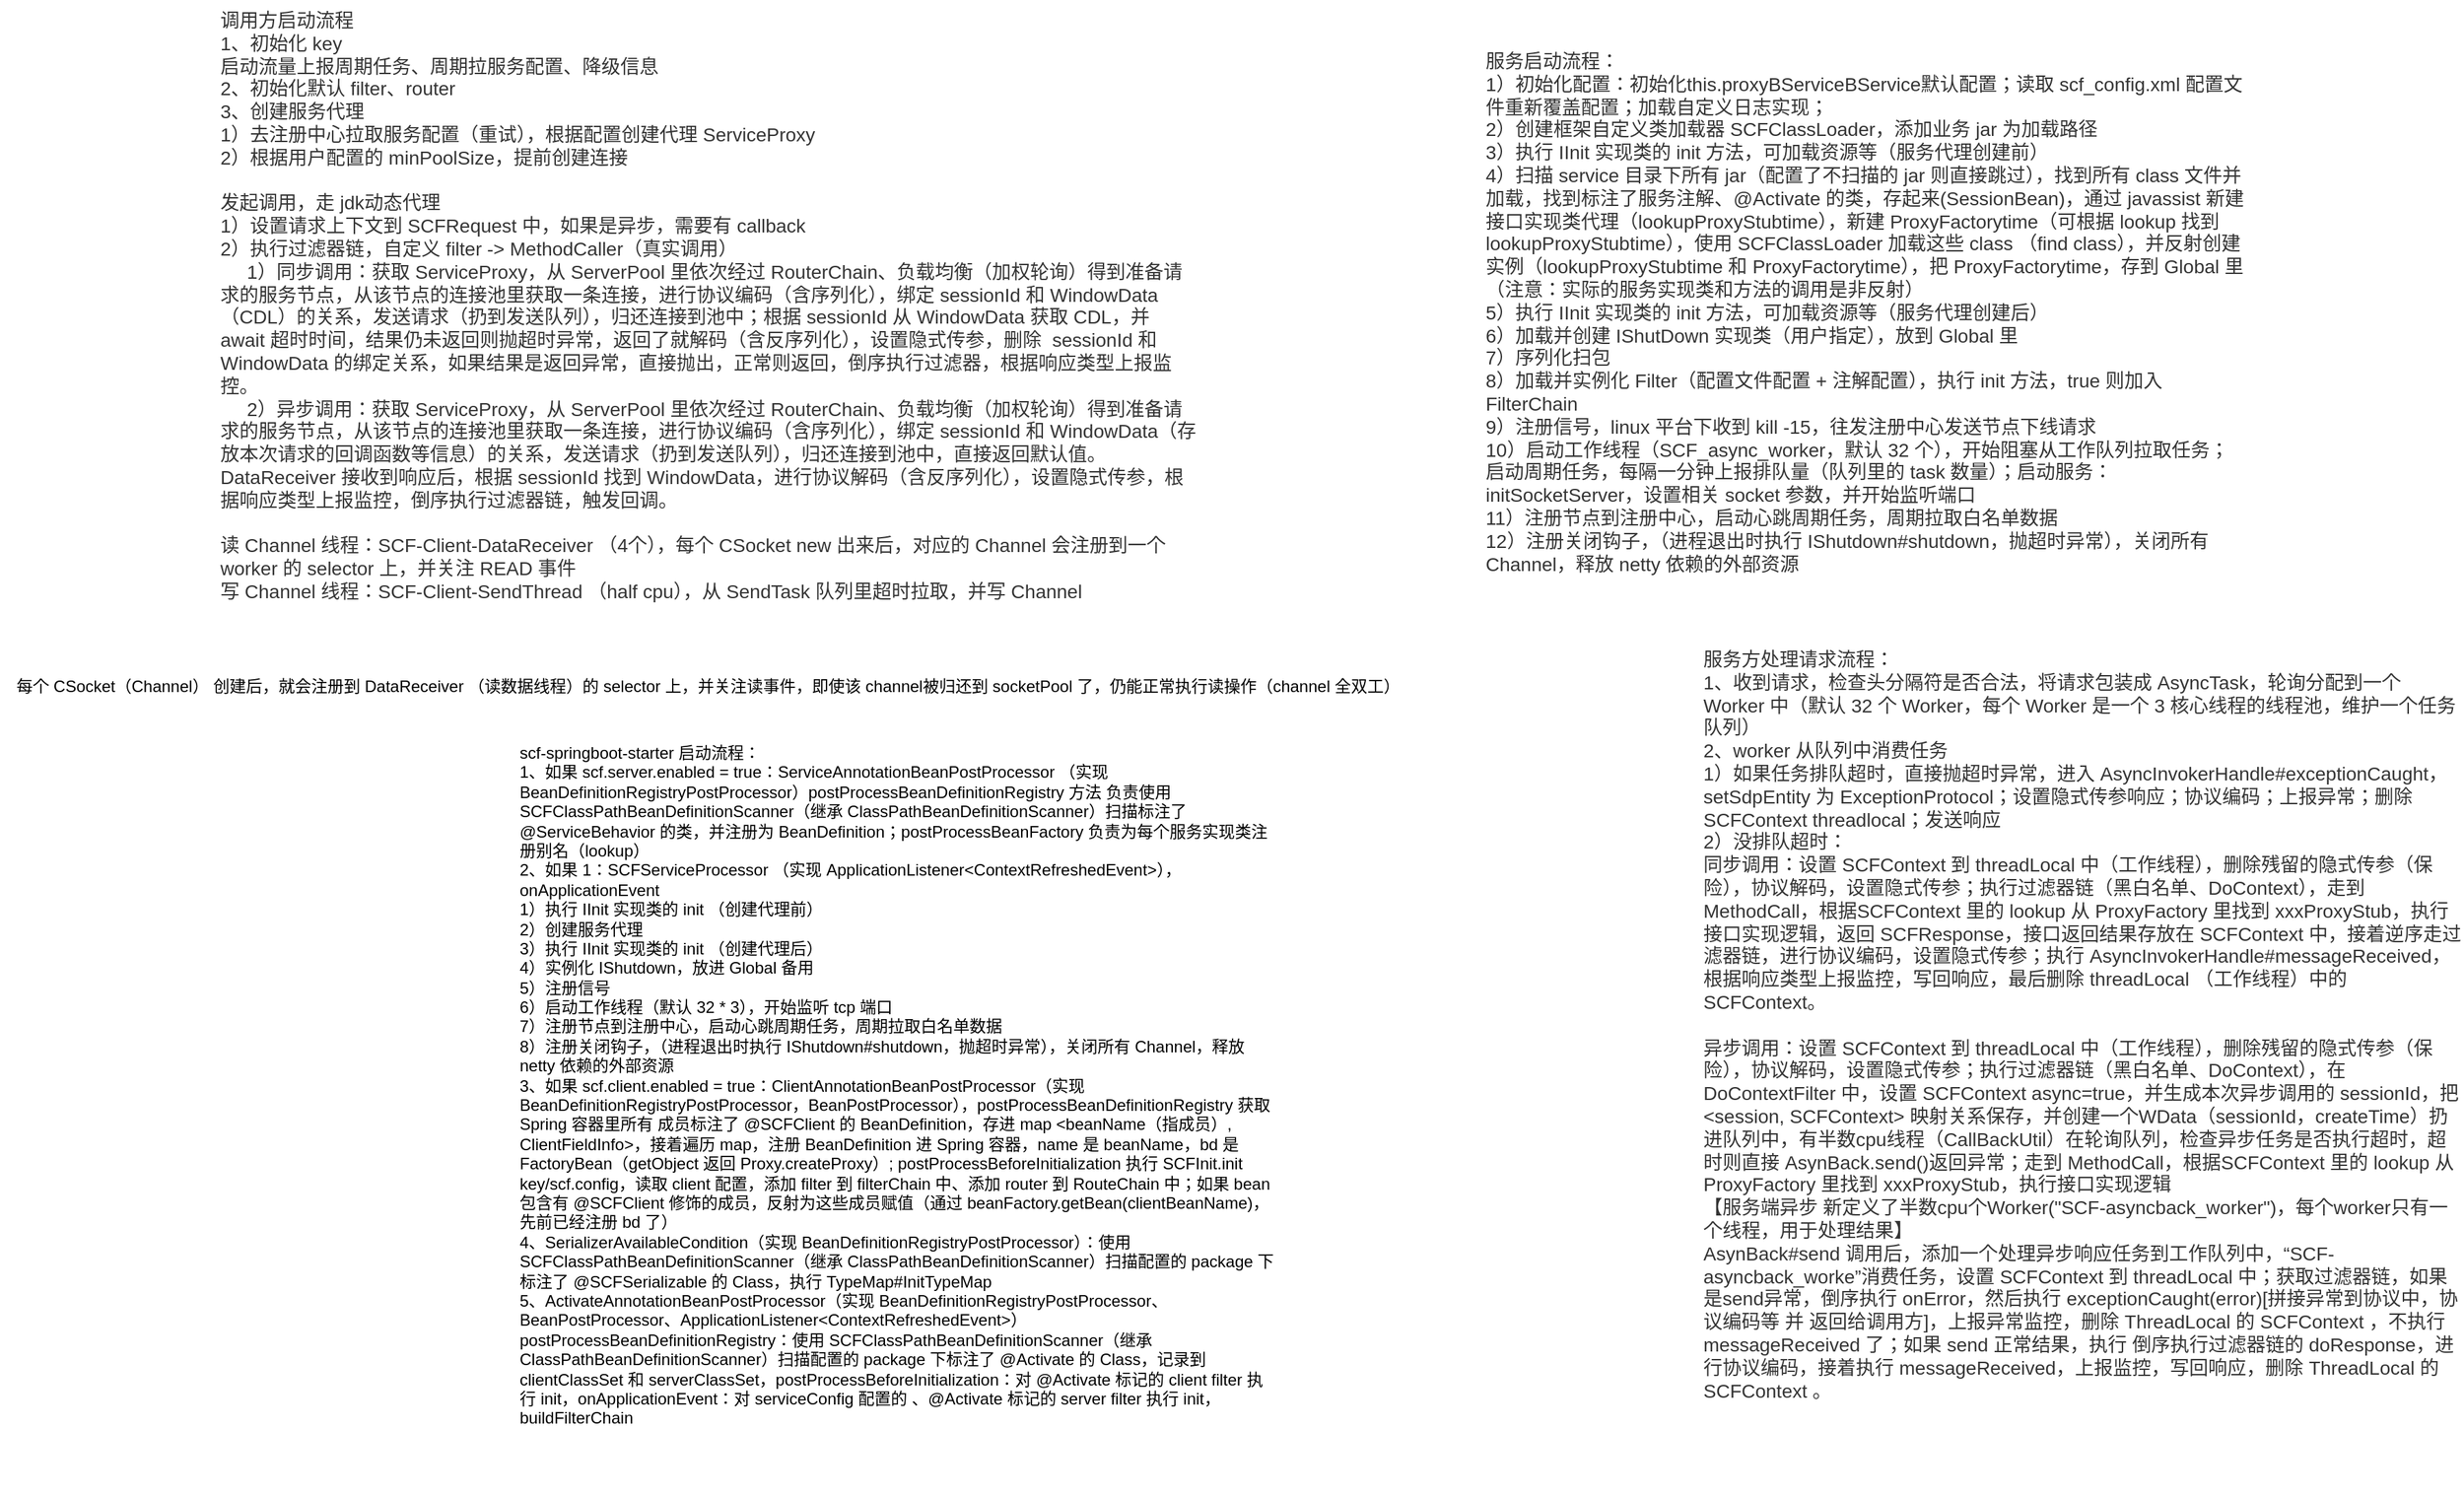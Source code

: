 <mxfile version="24.7.13" pages="2">
  <diagram id="iWXKl9G3J7bvCjKLijZo" name="流程">
    <mxGraphModel dx="1514" dy="577" grid="1" gridSize="10" guides="1" tooltips="1" connect="1" arrows="1" fold="1" page="0" pageScale="1" pageWidth="1169" pageHeight="827" math="0" shadow="0">
      <root>
        <mxCell id="0" />
        <mxCell id="1" parent="0" />
        <mxCell id="LFRQVlsYZJYM1K5Jmzf6-1" value="&lt;div&gt;&lt;font face=&quot;Arial, PingFang SC, Helvetica, Microsoft YaHei, Helvetica Neue, Hiragino Sans GB, WenQuanYi Micro Hei, sans-seri&quot; color=&quot;#343434&quot;&gt;&lt;span style=&quot;font-size: 14px; white-space-collapse: preserve;&quot;&gt;调用方启动流程&lt;/span&gt;&lt;/font&gt;&lt;/div&gt;&lt;span style=&quot;color: rgb(52, 52, 52); font-family: Arial, &amp;quot;PingFang SC&amp;quot;, Helvetica, &amp;quot;Microsoft YaHei&amp;quot;, &amp;quot;Helvetica Neue&amp;quot;, &amp;quot;Hiragino Sans GB&amp;quot;, &amp;quot;WenQuanYi Micro Hei&amp;quot;, sans-seri; font-size: 14px; font-style: normal; font-variant-ligatures: normal; font-variant-caps: normal; font-weight: 400; letter-spacing: normal; orphans: 2; text-align: start; text-indent: 0px; text-transform: none; white-space: pre-wrap; widows: 2; word-spacing: 0px; -webkit-text-stroke-width: 0px; background-color: rgb(255, 255, 255); text-decoration-thickness: initial; text-decoration-style: initial; text-decoration-color: initial; display: inline !important; float: none;&quot;&gt;1、初始化 key&lt;/span&gt;&lt;span style=&quot;color: rgb(52, 52, 52); font-family: Arial, &amp;quot;PingFang SC&amp;quot;, Helvetica, &amp;quot;Microsoft YaHei&amp;quot;, &amp;quot;Helvetica Neue&amp;quot;, &amp;quot;Hiragino Sans GB&amp;quot;, &amp;quot;WenQuanYi Micro Hei&amp;quot;, sans-seri; font-size: 14px; font-style: normal; font-variant-ligatures: normal; font-variant-caps: normal; font-weight: 400; letter-spacing: normal; orphans: 2; text-align: start; text-indent: 0px; text-transform: none; white-space: pre-wrap; widows: 2; word-spacing: 0px; -webkit-text-stroke-width: 0px; background-color: rgb(255, 255, 255); text-decoration-thickness: initial; text-decoration-style: initial; text-decoration-color: initial;&quot;&gt;&lt;/span&gt;&lt;span style=&quot;color: rgb(52, 52, 52); font-family: Arial, &amp;quot;PingFang SC&amp;quot;, Helvetica, &amp;quot;Microsoft YaHei&amp;quot;, &amp;quot;Helvetica Neue&amp;quot;, &amp;quot;Hiragino Sans GB&amp;quot;, &amp;quot;WenQuanYi Micro Hei&amp;quot;, sans-seri; font-size: 14px; font-style: normal; font-variant-ligatures: normal; font-variant-caps: normal; font-weight: 400; letter-spacing: normal; orphans: 2; text-align: start; text-indent: 0px; text-transform: none; white-space: pre-wrap; widows: 2; word-spacing: 0px; -webkit-text-stroke-width: 0px; background-color: rgb(255, 255, 255); text-decoration-thickness: initial; text-decoration-style: initial; text-decoration-color: initial; display: inline !important; float: none;&quot;&gt;&lt;br&gt;启动流量上报周期任务、周期拉服务配置、降级信息&lt;/span&gt;&lt;span style=&quot;color: rgb(52, 52, 52); font-family: Arial, &amp;quot;PingFang SC&amp;quot;, Helvetica, &amp;quot;Microsoft YaHei&amp;quot;, &amp;quot;Helvetica Neue&amp;quot;, &amp;quot;Hiragino Sans GB&amp;quot;, &amp;quot;WenQuanYi Micro Hei&amp;quot;, sans-seri; font-size: 14px; font-style: normal; font-variant-ligatures: normal; font-variant-caps: normal; font-weight: 400; letter-spacing: normal; orphans: 2; text-align: start; text-indent: 0px; text-transform: none; white-space: pre-wrap; widows: 2; word-spacing: 0px; -webkit-text-stroke-width: 0px; background-color: rgb(255, 255, 255); text-decoration-thickness: initial; text-decoration-style: initial; text-decoration-color: initial;&quot;&gt;&lt;/span&gt;&lt;span style=&quot;color: rgb(52, 52, 52); font-family: Arial, &amp;quot;PingFang SC&amp;quot;, Helvetica, &amp;quot;Microsoft YaHei&amp;quot;, &amp;quot;Helvetica Neue&amp;quot;, &amp;quot;Hiragino Sans GB&amp;quot;, &amp;quot;WenQuanYi Micro Hei&amp;quot;, sans-seri; font-size: 14px; font-style: normal; font-variant-ligatures: normal; font-variant-caps: normal; font-weight: 400; letter-spacing: normal; orphans: 2; text-align: start; text-indent: 0px; text-transform: none; white-space: pre-wrap; widows: 2; word-spacing: 0px; -webkit-text-stroke-width: 0px; background-color: rgb(255, 255, 255); text-decoration-thickness: initial; text-decoration-style: initial; text-decoration-color: initial; display: inline !important; float: none;&quot;&gt;&lt;br&gt;2、初始化默认 filter、router&lt;/span&gt;&lt;span style=&quot;color: rgb(52, 52, 52); font-family: Arial, &amp;quot;PingFang SC&amp;quot;, Helvetica, &amp;quot;Microsoft YaHei&amp;quot;, &amp;quot;Helvetica Neue&amp;quot;, &amp;quot;Hiragino Sans GB&amp;quot;, &amp;quot;WenQuanYi Micro Hei&amp;quot;, sans-seri; font-size: 14px; font-style: normal; font-variant-ligatures: normal; font-variant-caps: normal; font-weight: 400; letter-spacing: normal; orphans: 2; text-align: start; text-indent: 0px; text-transform: none; white-space: pre-wrap; widows: 2; word-spacing: 0px; -webkit-text-stroke-width: 0px; background-color: rgb(255, 255, 255); text-decoration-thickness: initial; text-decoration-style: initial; text-decoration-color: initial;&quot;&gt;&lt;/span&gt;&lt;span style=&quot;color: rgb(52, 52, 52); font-family: Arial, &amp;quot;PingFang SC&amp;quot;, Helvetica, &amp;quot;Microsoft YaHei&amp;quot;, &amp;quot;Helvetica Neue&amp;quot;, &amp;quot;Hiragino Sans GB&amp;quot;, &amp;quot;WenQuanYi Micro Hei&amp;quot;, sans-seri; font-size: 14px; font-style: normal; font-variant-ligatures: normal; font-variant-caps: normal; font-weight: 400; letter-spacing: normal; orphans: 2; text-align: start; text-indent: 0px; text-transform: none; white-space: pre-wrap; widows: 2; word-spacing: 0px; -webkit-text-stroke-width: 0px; background-color: rgb(255, 255, 255); text-decoration-thickness: initial; text-decoration-style: initial; text-decoration-color: initial; display: inline !important; float: none;&quot;&gt;&lt;br&gt;&lt;/span&gt;&lt;span style=&quot;color: rgb(52, 52, 52); font-family: Arial, &amp;quot;PingFang SC&amp;quot;, Helvetica, &amp;quot;Microsoft YaHei&amp;quot;, &amp;quot;Helvetica Neue&amp;quot;, &amp;quot;Hiragino Sans GB&amp;quot;, &amp;quot;WenQuanYi Micro Hei&amp;quot;, sans-seri; font-size: 14px; font-style: normal; font-variant-ligatures: normal; font-variant-caps: normal; font-weight: 400; letter-spacing: normal; orphans: 2; text-align: start; text-indent: 0px; text-transform: none; white-space: pre-wrap; widows: 2; word-spacing: 0px; -webkit-text-stroke-width: 0px; background-color: rgb(255, 255, 255); text-decoration-thickness: initial; text-decoration-style: initial; text-decoration-color: initial;&quot;&gt;&lt;/span&gt;&lt;span style=&quot;color: rgb(52, 52, 52); font-family: Arial, &amp;quot;PingFang SC&amp;quot;, Helvetica, &amp;quot;Microsoft YaHei&amp;quot;, &amp;quot;Helvetica Neue&amp;quot;, &amp;quot;Hiragino Sans GB&amp;quot;, &amp;quot;WenQuanYi Micro Hei&amp;quot;, sans-seri; font-size: 14px; font-style: normal; font-variant-ligatures: normal; font-variant-caps: normal; font-weight: 400; letter-spacing: normal; orphans: 2; text-align: start; text-indent: 0px; text-transform: none; white-space: pre-wrap; widows: 2; word-spacing: 0px; -webkit-text-stroke-width: 0px; background-color: rgb(255, 255, 255); text-decoration-thickness: initial; text-decoration-style: initial; text-decoration-color: initial; display: inline !important; float: none;&quot;&gt;3、创建服务代理&lt;/span&gt;&lt;span style=&quot;color: rgb(52, 52, 52); font-family: Arial, &amp;quot;PingFang SC&amp;quot;, Helvetica, &amp;quot;Microsoft YaHei&amp;quot;, &amp;quot;Helvetica Neue&amp;quot;, &amp;quot;Hiragino Sans GB&amp;quot;, &amp;quot;WenQuanYi Micro Hei&amp;quot;, sans-seri; font-size: 14px; font-style: normal; font-variant-ligatures: normal; font-variant-caps: normal; font-weight: 400; letter-spacing: normal; orphans: 2; text-align: start; text-indent: 0px; text-transform: none; white-space: pre-wrap; widows: 2; word-spacing: 0px; -webkit-text-stroke-width: 0px; background-color: rgb(255, 255, 255); text-decoration-thickness: initial; text-decoration-style: initial; text-decoration-color: initial;&quot;&gt;&lt;/span&gt;&lt;span style=&quot;color: rgb(52, 52, 52); font-family: Arial, &amp;quot;PingFang SC&amp;quot;, Helvetica, &amp;quot;Microsoft YaHei&amp;quot;, &amp;quot;Helvetica Neue&amp;quot;, &amp;quot;Hiragino Sans GB&amp;quot;, &amp;quot;WenQuanYi Micro Hei&amp;quot;, sans-seri; font-size: 14px; font-style: normal; font-variant-ligatures: normal; font-variant-caps: normal; font-weight: 400; letter-spacing: normal; orphans: 2; text-align: start; text-indent: 0px; text-transform: none; white-space: pre-wrap; widows: 2; word-spacing: 0px; -webkit-text-stroke-width: 0px; background-color: rgb(255, 255, 255); text-decoration-thickness: initial; text-decoration-style: initial; text-decoration-color: initial; display: inline !important; float: none;&quot;&gt;&lt;br&gt;1）去注册中心拉取服务配置（重试），根据配置创建代理 ServiceProxy&lt;/span&gt;&lt;span style=&quot;color: rgb(52, 52, 52); font-family: Arial, &amp;quot;PingFang SC&amp;quot;, Helvetica, &amp;quot;Microsoft YaHei&amp;quot;, &amp;quot;Helvetica Neue&amp;quot;, &amp;quot;Hiragino Sans GB&amp;quot;, &amp;quot;WenQuanYi Micro Hei&amp;quot;, sans-seri; font-size: 14px; font-style: normal; font-variant-ligatures: normal; font-variant-caps: normal; font-weight: 400; letter-spacing: normal; orphans: 2; text-align: start; text-indent: 0px; text-transform: none; white-space: pre-wrap; widows: 2; word-spacing: 0px; -webkit-text-stroke-width: 0px; background-color: rgb(255, 255, 255); text-decoration-thickness: initial; text-decoration-style: initial; text-decoration-color: initial; display: inline !important; float: none;&quot;&gt;&lt;br&gt;&lt;/span&gt;&lt;span style=&quot;color: rgb(52, 52, 52); font-family: Arial, &amp;quot;PingFang SC&amp;quot;, Helvetica, &amp;quot;Microsoft YaHei&amp;quot;, &amp;quot;Helvetica Neue&amp;quot;, &amp;quot;Hiragino Sans GB&amp;quot;, &amp;quot;WenQuanYi Micro Hei&amp;quot;, sans-seri; font-size: 14px; font-style: normal; font-variant-ligatures: normal; font-variant-caps: normal; font-weight: 400; letter-spacing: normal; orphans: 2; text-align: start; text-indent: 0px; text-transform: none; white-space: pre-wrap; widows: 2; word-spacing: 0px; -webkit-text-stroke-width: 0px; background-color: rgb(255, 255, 255); text-decoration-thickness: initial; text-decoration-style: initial; text-decoration-color: initial;&quot;&gt;&lt;/span&gt;&lt;span style=&quot;color: rgb(52, 52, 52); font-family: Arial, &amp;quot;PingFang SC&amp;quot;, Helvetica, &amp;quot;Microsoft YaHei&amp;quot;, &amp;quot;Helvetica Neue&amp;quot;, &amp;quot;Hiragino Sans GB&amp;quot;, &amp;quot;WenQuanYi Micro Hei&amp;quot;, sans-seri; font-size: 14px; font-style: normal; font-variant-ligatures: normal; font-variant-caps: normal; font-weight: 400; letter-spacing: normal; orphans: 2; text-align: start; text-indent: 0px; text-transform: none; white-space: pre-wrap; widows: 2; word-spacing: 0px; -webkit-text-stroke-width: 0px; background-color: rgb(255, 255, 255); text-decoration-thickness: initial; text-decoration-style: initial; text-decoration-color: initial; display: inline !important; float: none;&quot;&gt;2）根据用户配置的 minPoolSize，提前创建连接&lt;/span&gt;&lt;div&gt;&lt;span style=&quot;color: rgb(52, 52, 52); font-family: Arial, &amp;quot;PingFang SC&amp;quot;, Helvetica, &amp;quot;Microsoft YaHei&amp;quot;, &amp;quot;Helvetica Neue&amp;quot;, &amp;quot;Hiragino Sans GB&amp;quot;, &amp;quot;WenQuanYi Micro Hei&amp;quot;, sans-seri; font-size: 14px; font-style: normal; font-variant-ligatures: normal; font-variant-caps: normal; font-weight: 400; letter-spacing: normal; orphans: 2; text-align: start; text-indent: 0px; text-transform: none; white-space: pre-wrap; widows: 2; word-spacing: 0px; -webkit-text-stroke-width: 0px; background-color: rgb(255, 255, 255); text-decoration-thickness: initial; text-decoration-style: initial; text-decoration-color: initial;&quot;&gt;&lt;/span&gt;&lt;span style=&quot;color: rgb(52, 52, 52); font-family: Arial, &amp;quot;PingFang SC&amp;quot;, Helvetica, &amp;quot;Microsoft YaHei&amp;quot;, &amp;quot;Helvetica Neue&amp;quot;, &amp;quot;Hiragino Sans GB&amp;quot;, &amp;quot;WenQuanYi Micro Hei&amp;quot;, sans-seri; font-size: 14px; font-style: normal; font-variant-ligatures: normal; font-variant-caps: normal; font-weight: 400; letter-spacing: normal; orphans: 2; text-align: start; text-indent: 0px; text-transform: none; white-space: pre-wrap; widows: 2; word-spacing: 0px; -webkit-text-stroke-width: 0px; background-color: rgb(255, 255, 255); text-decoration-thickness: initial; text-decoration-style: initial; text-decoration-color: initial; display: inline !important; float: none;&quot;&gt;&lt;br&gt;&lt;/span&gt;&lt;div&gt;&lt;span style=&quot;color: rgb(52, 52, 52); font-family: Arial, &amp;quot;PingFang SC&amp;quot;, Helvetica, &amp;quot;Microsoft YaHei&amp;quot;, &amp;quot;Helvetica Neue&amp;quot;, &amp;quot;Hiragino Sans GB&amp;quot;, &amp;quot;WenQuanYi Micro Hei&amp;quot;, sans-seri; font-size: 14px; white-space-collapse: preserve; background-color: rgb(255, 255, 255);&quot;&gt;发起调用，走 jdk动态代理&lt;br&gt;1）设置请求上下文到 SCFRequest 中，如果是异步，需要有 callback&lt;br&gt;2）执行过滤器链，自定义 filter -&amp;gt; MethodCaller（真实调用）&lt;br&gt;     1）同步调用：获取 ServiceProxy，从 ServerPool 里依次经过 RouterChain、负载均衡（加权轮询）得到准备请求的服务节点，从该节点的连接池里获取一条连接，进行协议编码（含序列化），绑定 sessionId 和 WindowData（CDL）的关系，发送请求（扔到发送队列），归还连接到池中；根据 sessionId 从 WindowData 获取 CDL，并 await 超时时间，结果仍未返回则抛超时异常，返回了就解码（含反序列化），设置隐式传参，删除  sessionId 和 WindowData 的绑定关系，如果结果是返回异常，直接抛出，正常则返回，倒序执行过滤器，根据响应类型上报监控。&lt;br&gt;     2）异步调用：获取 ServiceProxy，从 ServerPool 里依次经过 RouterChain、负载均衡（加权轮询）得到准备请求的服务节点，从该节点的连接池里获取一条连接，进行协议编码（含序列化），绑定 sessionId 和 WindowData（存放本次请求的回调函数等信息）的关系，发送请求（扔到发送队列），归还连接到池中，直接返回默认值。DataReceiver 接收到响应后，根据 sessionId 找到 WindowData，进行协议解码（含反序列化），设置隐式传参，根据响应类型上报监控，倒序执行过滤器链，触发回调。&lt;/span&gt;&lt;span style=&quot;color: rgb(52, 52, 52); font-family: Arial, &amp;quot;PingFang SC&amp;quot;, Helvetica, &amp;quot;Microsoft YaHei&amp;quot;, &amp;quot;Helvetica Neue&amp;quot;, &amp;quot;Hiragino Sans GB&amp;quot;, &amp;quot;WenQuanYi Micro Hei&amp;quot;, sans-seri; font-size: 14px; white-space-collapse: preserve; background-color: rgb(255, 255, 255);&quot;&gt;&lt;/span&gt;&lt;span style=&quot;color: rgb(52, 52, 52); font-family: Arial, &amp;quot;PingFang SC&amp;quot;, Helvetica, &amp;quot;Microsoft YaHei&amp;quot;, &amp;quot;Helvetica Neue&amp;quot;, &amp;quot;Hiragino Sans GB&amp;quot;, &amp;quot;WenQuanYi Micro Hei&amp;quot;, sans-seri; font-size: 14px; white-space-collapse: preserve; background-color: rgb(255, 255, 255);&quot;&gt;&lt;br&gt;&lt;/span&gt;&lt;span style=&quot;color: rgb(52, 52, 52); font-family: Arial, &amp;quot;PingFang SC&amp;quot;, Helvetica, &amp;quot;Microsoft YaHei&amp;quot;, &amp;quot;Helvetica Neue&amp;quot;, &amp;quot;Hiragino Sans GB&amp;quot;, &amp;quot;WenQuanYi Micro Hei&amp;quot;, sans-seri; font-size: 14px; white-space-collapse: preserve; background-color: rgb(255, 255, 255);&quot;&gt;&lt;/span&gt;&lt;span style=&quot;color: rgb(52, 52, 52); font-family: Arial, &amp;quot;PingFang SC&amp;quot;, Helvetica, &amp;quot;Microsoft YaHei&amp;quot;, &amp;quot;Helvetica Neue&amp;quot;, &amp;quot;Hiragino Sans GB&amp;quot;, &amp;quot;WenQuanYi Micro Hei&amp;quot;, sans-seri; font-size: 14px; white-space-collapse: preserve; background-color: rgb(255, 255, 255);&quot;&gt;&lt;br&gt;读 Channel 线程：SCF-Client-DataReceiver （4个），每个 CSocket new 出来后，对应的 Channel 会注册到一个 worker 的 selector 上，并关注 READ 事件&lt;br&gt;写 Channel 线程：SCF-Client-SendThread （half cpu），从 SendTask 队列里超时拉取，并写 Channel&lt;br&gt;&lt;/span&gt;&lt;/div&gt;&lt;/div&gt;&lt;div&gt;&lt;span style=&quot;color: rgb(52, 52, 52); font-family: Arial, &amp;quot;PingFang SC&amp;quot;, Helvetica, &amp;quot;Microsoft YaHei&amp;quot;, &amp;quot;Helvetica Neue&amp;quot;, &amp;quot;Hiragino Sans GB&amp;quot;, &amp;quot;WenQuanYi Micro Hei&amp;quot;, sans-seri; font-size: 14px; white-space-collapse: preserve; background-color: rgb(255, 255, 255);&quot;&gt;&lt;br&gt;&lt;/span&gt;&lt;/div&gt;" style="text;whiteSpace=wrap;html=1;" parent="1" vertex="1">
          <mxGeometry x="70" y="150" width="720" height="410" as="geometry" />
        </mxCell>
        <mxCell id="6h5qNvNEeN3YrNKu4o-j-1" value="每个 CSocket（Channel） 创建后，就会注册到 DataReceiver （读数据线程）的 selector 上，并关注读事件，即使该 channel被归还到 socketPool 了，仍能正常执行读操作（channel 全双工）" style="text;html=1;align=center;verticalAlign=middle;resizable=0;points=[];autosize=1;strokeColor=none;fillColor=none;" parent="1" vertex="1">
          <mxGeometry x="-90" y="640" width="1040" height="30" as="geometry" />
        </mxCell>
        <UserObject label="&lt;span style=&quot;color: rgb(52, 52, 52); font-family: Arial, &amp;quot;PingFang SC&amp;quot;, Helvetica, &amp;quot;Microsoft YaHei&amp;quot;, &amp;quot;Helvetica Neue&amp;quot;, &amp;quot;Hiragino Sans GB&amp;quot;, &amp;quot;WenQuanYi Micro Hei&amp;quot;, sans-seri; font-size: 14px; font-style: normal; font-variant-ligatures: normal; font-variant-caps: normal; font-weight: 400; letter-spacing: normal; orphans: 2; text-align: start; text-indent: 0px; text-transform: none; white-space: pre-wrap; widows: 2; word-spacing: 0px; -webkit-text-stroke-width: 0px; background-color: rgb(255, 255, 255); text-decoration-thickness: initial; text-decoration-style: initial; text-decoration-color: initial; display: inline !important; float: none;&quot;&gt;服务启动流程：&lt;br&gt;1）初始化配置：初始化this.proxyBServiceBService默认配置；读取 scf_config.xml 配置文件重新覆盖配置；加载自定义日志实现；&lt;br&gt;2）创建框架自定义类加载器 SCFClassLoader，添加业务 jar 为加载路径&lt;br&gt;3）执行 IInit 实现类的 init 方法，可加载资源等（服务代理创建前）&lt;br&gt;4）扫描 service 目录下所有 jar（配置了不扫描的 jar 则直接跳过），找到所有 class 文件并加载，找到标注了服务注解、@Activate 的类，存起来(SessionBean)，通过 javassist 新建接口实现类代理（lookupProxyStubtime），新建 ProxyFactorytime（可根据 lookup 找到 lookupProxyStubtime），使用 SCFClassLoader 加载这些 class （find class），并反射创建实例（lookupProxyStubtime 和 ProxyFactorytime），把 ProxyFactorytime，存到 Global 里（注意：实际的服务实现类和方法的调用是非反射）&lt;br&gt;5）执行 IInit 实现类的 init 方法，可加载资源等（服务代理创建后）&lt;br&gt;6）加载并创建 IShutDown 实现类（用户指定），放到 Global 里&lt;br&gt;7）序列化扫包&lt;br&gt;8）加载并实例化 Filter（配置文件配置 + 注解配置），执行 init 方法，true 则加入 FilterChain&lt;br&gt;9）注册信号，linux 平台下收到 kill -15，往发注册中心发送节点下线请求&lt;br&gt;10）启动工作线程（SCF_async_worker，默认 32 个），开始阻塞从工作队列拉取任务；启动周期任务，每隔一分钟上报排队量（队列里的 task 数量）；启动服务：initSocketServer，设置相关 socket 参数，并开始监听端口&lt;br&gt;11）注册节点到注册中心，启动心跳周期任务，周期拉取白名单数据&lt;br&gt;12）注册关闭钩子，（进程退出时执行 IShutdown#shutdown，抛超时异常），关闭所有 Channel，释放 netty 依赖的外部资源&lt;/span&gt;" link="&lt;span style=&quot;color: rgb(52, 52, 52); font-family: Arial, &amp;quot;PingFang SC&amp;quot;, Helvetica, &amp;quot;Microsoft YaHei&amp;quot;, &amp;quot;Helvetica Neue&amp;quot;, &amp;quot;Hiragino Sans GB&amp;quot;, &amp;quot;WenQuanYi Micro Hei&amp;quot;, sans-seri; font-size: 14px; font-style: normal; font-variant-ligatures: normal; font-variant-caps: normal; font-weight: 400; letter-spacing: normal; orphans: 2; text-align: start; text-indent: 0px; text-transform: none; white-space: pre-wrap; widows: 2; word-spacing: 0px; -webkit-text-stroke-width: 0px; background-color: rgb(255, 255, 255); text-decoration-thickness: initial; text-decoration-style: initial; text-decoration-color: initial; display: inline !important; float: none;&quot;&gt;1、服务启动流程：&#xa;1）初始化配置：初始化this.proxyBServiceBService默认配置；读取 scf_config.xml 配置文件重新覆盖配置；加载自定义日志实现；&#xa;2）创建框架自定义类加载器 SCFClassLoader，添加业务 jar 为加载路径&#xa;3）执行 IInit 实现类的 init 方法，可加载资源等（服务代理创建前）&#xa;4）扫描 service 目录下所有 jar（配置了不扫描的 jar 则直接跳过），找到所有 class 文件并加载，找到标注了服务注解、@Activate 的类，存起来(SessionBean)，通过 javassist 新建接口实现类代理（lookupProxyStubtime），新建 ProxyFactorytime（可根据 lookup 找到 lookupProxyStubtime），使用 SCFClassLoader 加载这些 class （find class），并反射创建实例，把 ProxyFactorytime，存到 Global 里&#xa;5）执行 IInit 实现类的 init 方法，可加载资源等（服务代理创建后）&#xa;6）加载并创建 IShutDown 实现类（用户指定），放到 Global 里&#xa;7）序列化扫包&#xa;8）加载并实例化 Filter（配置文件配置 + 注解配置），执行 init 方法，true 则加入 FilterChain&#xa;9）注册信号&#xa;10）启动工作线程（SCF_async_worker，默认 32 个），开始阻塞从工作队列拉取任务；启动周期任务，每隔一分钟上报排队量（队列里的 task 数量）；启动服务：initSocketServer，设置相关 socket 参数，并开始监听端口&#xa;11）注册节点到注册中心，启动心跳周期任务，周期拉取白名单数据&#xa;12）注册关闭钩子，（进程退出时执行 IShutdown#shutdown，抛超时异常），关闭所有 Channel，释放 netty 依赖的外部资源&lt;/span&gt;" id="P7ugXC-qR5eqg1KoZMmT-1">
          <mxCell style="text;whiteSpace=wrap;html=1;" parent="1" vertex="1">
            <mxGeometry x="1000" y="180" width="560" height="390" as="geometry" />
          </mxCell>
        </UserObject>
        <UserObject label="&lt;span style=&quot;color: rgb(52, 52, 52); font-family: Arial, &amp;quot;PingFang SC&amp;quot;, Helvetica, &amp;quot;Microsoft YaHei&amp;quot;, &amp;quot;Helvetica Neue&amp;quot;, &amp;quot;Hiragino Sans GB&amp;quot;, &amp;quot;WenQuanYi Micro Hei&amp;quot;, sans-seri; font-size: 14px; font-style: normal; font-variant-ligatures: normal; font-variant-caps: normal; font-weight: 400; letter-spacing: normal; orphans: 2; text-align: start; text-indent: 0px; text-transform: none; white-space: pre-wrap; widows: 2; word-spacing: 0px; -webkit-text-stroke-width: 0px; background-color: rgb(255, 255, 255); text-decoration-thickness: initial; text-decoration-style: initial; text-decoration-color: initial; display: inline !important; float: none;&quot;&gt;服务方处理请求流程：&#xa;1、收到请求，检查头分隔符是否合法，将请求包装成 AsyncTask，轮询分配到一个 Worker 中（默认 32 个 Worker，每个 Worker 是一个 3 核心线程的线程池，维护一个任务队列）&#xa;2、worker 从队列中消费任务&#xa;1）如果任务排队超时，直接抛超时异常，进入 AsyncInvokerHandle#exceptionCaught，setSdpEntity 为 ExceptionProtocol；设置隐式传参响应；协议编码；上报异常；删除 SCFContext threadlocal；发送响应&#xa;2）没排队超时：&#xa;同步调用：设置 SCFContext 到 threadLocal 中（工作线程），删除残留的隐式传参（保险），协议解码，设置隐式传参；执行过滤器链（黑白名单、DoContext），走到 MethodCall，根据SCFContext 里的 lookup 从 ProxyFactory 里找到 xxxProxyStub，执行接口实现逻辑，返回 SCFResponse，接口返回结果存放在 SCFContext 中，接着逆序走过滤器链，进行协议编码，设置隐式传参；执行 AsyncInvokerHandle#messageReceived，根据响应类型上报监控，写回响应，最后删除 threadLocal （工作线程）中的 SCFContext。&#xa;&#xa;异步调用：设置 SCFContext 到 threadLocal 中（工作线程），删除残留的隐式传参（保险），协议解码，设置隐式传参；执行过滤器链（黑白名单、DoContext），在 DoContextFilter 中，设置 SCFContext async=true，并生成本次异步调用的 sessionId，把 &amp;lt;session, SCFContext&amp;gt; 映射关系保存，并创建一个WData（sessionId，createTime）扔进队列中，有半数cpu线程（CallBackUtil）在轮询队列，检查异步任务是否执行超时，超时则直接 AsynBack.send()返回异常；走到 MethodCall，根据SCFContext 里的 lookup 从 ProxyFactory 里找到 xxxProxyStub，执行接口实现逻辑&#xa;【服务端异步 新定义了半数cpu个Worker(&quot;SCF-asyncback_worker&quot;)，每个worker只有一个线程，用于处理结果】&#xa;AsynBack#send 调用后，添加一个处理异步响应任务到工作队列中，“SCF-asyncback_worke”消费任务，设置 SCFContext 到 threadLocal 中；获取过滤器链，如果是send异常，倒序执行 onError，然后执行 exceptionCaught(error)[拼接异常到协议中，协议编码等 并 返回给调用方]，上报异常监控，删除 ThreadLocal 的 SCFContext ，不执行 messageReceived 了；如果 send 正常结果，执行 倒序执行过滤器链的 doResponse，进行协议编码，接着执行 messageReceived，上报监控，写回响应，删除 ThreadLocal 的 SCFContext 。&lt;/span&gt;" link="&lt;span style=&quot;color: rgb(52, 52, 52); font-family: Arial, &amp;quot;PingFang SC&amp;quot;, Helvetica, &amp;quot;Microsoft YaHei&amp;quot;, &amp;quot;Helvetica Neue&amp;quot;, &amp;quot;Hiragino Sans GB&amp;quot;, &amp;quot;WenQuanYi Micro Hei&amp;quot;, sans-seri; font-size: 14px; font-style: normal; font-variant-ligatures: normal; font-variant-caps: normal; font-weight: 400; letter-spacing: normal; orphans: 2; text-align: start; text-indent: 0px; text-transform: none; white-space: pre-wrap; widows: 2; word-spacing: 0px; -webkit-text-stroke-width: 0px; background-color: rgb(255, 255, 255); text-decoration-thickness: initial; text-decoration-style: initial; text-decoration-color: initial; display: inline !important; float: none;&quot;&gt;服务方处理请求流程：&#xa;1、收到请求，检查头分隔符是否合法，将请求包装成 AsyncTask，轮询分配到一个 Worker 中（默认 32 个 Worker，每个 Worker 是一个 3 核心线程的线程池，维护一个任务队列）&#xa;2、worker 从队列中消费任务&#xa;1）如果任务排队超时，直接抛超时异常，进入 AsyncInvokerHandle#exceptionCaught，setSdpEntity 为 ExceptionProtocol；设置隐式传参响应；协议编码；上报异常；删除 SCFContext threadlocal；发送响应&#xa;2）没排队超时：&#xa;同步调用：设置 SCFContext 到 threadLocal 中（工作线程），删除残留的隐式传参（保险），协议解码，设置隐式传参；执行过滤器链（黑白名单、DoContext），走到 MethodCall，根据SCFContext 里的 lookup 从 ProxyFactory 里找到 xxxProxyStub，执行接口实现逻辑，返回 SCFResponse，接口返回结果存放在 SCFContext 中，接着逆序走过滤器链，进行协议编码，设置隐式传参；执行 AsyncInvokerHandle#messageReceived，根据响应类型上报监控，写回响应，最后删除 threadLocal （工作线程）中的 SCFContext。&#xa;&#xa;异步调用：设置 SCFContext 到 threadLocal 中（工作线程），删除残留的隐式传参（保险），协议解码，设置隐式传参；执行过滤器链（黑白名单、DoContext），在 DoContextFilter 中，设置 SCFContext async=true，并生成本次异步调用的 sessionId，把 &amp;lt;session, SCFContext&amp;gt; 映射关系保存，并创建一个WData（sessionId，createTime）扔进队列中，有半数cpu线程（CallBackUtil）在轮询队列，检查异步任务是否执行超时，超时则直接 AsynBack.send()返回异常；走到 MethodCall，根据SCFContext 里的 lookup 从 ProxyFactory 里找到 xxxProxyStub，执行接口实现逻辑&#xa;【服务端异步 新定义了半数cpu个Worker(&quot;SCF-asyncback_worker&quot;)，每个worker只有一个线程，用于处理结果】&#xa;AsynBack#send 调用后，添加一个处理异步响应任务到工作队列中，“SCF-asyncback_worke”消费任务，设置 SCFContext 到 threadLocal 中；获取过滤器链，如果是send异常，倒序执行 onError，然后执行 exceptionCaught(error)[拼接异常到协议中，协议编码等 并 返回给调用方]，上报异常监控，删除 ThreadLocal 的 SCFContext ，不执行 messageReceived 了；如果 send 正常结果，执行 倒序执行过滤器链的 doResponse，进行协议编码，接着执行 messageReceived，上报监控，写回响应，删除 ThreadLocal 的 SCFContext 。&lt;/span&gt;" id="P7ugXC-qR5eqg1KoZMmT-2">
          <mxCell style="text;whiteSpace=wrap;html=1;" parent="1" vertex="1">
            <mxGeometry x="1160" y="620" width="560" height="590" as="geometry" />
          </mxCell>
        </UserObject>
        <UserObject label="scf-springboot-starter 启动流程：&lt;br&gt;1、如果 scf.server.enabled = true：ServiceAnnotationBeanPostProcessor （实现 BeanDefinitionRegistryPostProcessor）postProcessBeanDefinitionRegistry 方法 负责使用 SCFClassPathBeanDefinitionScanner（继承 ClassPathBeanDefinitionScanner）扫描标注了 @ServiceBehavior 的类，并注册为 BeanDefinition；postProcessBeanFactory 负责为每个服务实现类注册别名（lookup）&lt;br&gt;2、如果 1：SCFServiceProcessor （实现 ApplicationListener&amp;lt;ContextRefreshedEvent&amp;gt;），onApplicationEvent &lt;br&gt;1）执行 IInit 实现类的 init （创建代理前）&lt;br&gt;2）创建服务代理&lt;br&gt;3）执行 IInit 实现类的 init （创建代理后）&lt;br&gt;4）实例化 IShutdown，放进 Global 备用&lt;br&gt;5）注册信号&lt;br&gt;6）启动工作线程（默认 32 * 3），开始监听 tcp 端口&lt;br&gt;7）注册节点到注册中心，启动心跳周期任务，周期拉取白名单数据&lt;br&gt;8）注册关闭钩子，（进程退出时执行 IShutdown#shutdown，抛超时异常），关闭所有 Channel，释放 netty 依赖的外部资源&lt;br&gt;3、如果 scf.client.enabled = true：ClientAnnotationBeanPostProcessor（实现 BeanDefinitionRegistryPostProcessor，BeanPostProcessor），postProcessBeanDefinitionRegistry 获取 Spring 容器里所有 成员标注了 @SCFClient 的 BeanDefinition，存进 map &amp;lt;beanName（指成员）, ClientFieldInfo&amp;gt;，接着遍历 map，注册 BeanDefinition 进 Spring 容器，name 是 beanName，bd 是 FactoryBean（getObject 返回 Proxy.createProxy）; postProcessBeforeInitialization 执行 SCFInit.init key/scf.config，读取 client 配置，添加 filter 到 filterChain 中、添加 router 到 RouteChain 中；如果 bean 包含有 @SCFClient 修饰的成员，反射为这些成员赋值（通过 beanFactory.getBean(clientBeanName)，先前已经注册 bd 了）&lt;br&gt;4、SerializerAvailableCondition（实现 BeanDefinitionRegistryPostProcessor）：使用 SCFClassPathBeanDefinitionScanner（继承 ClassPathBeanDefinitionScanner）扫描配置的 package 下标注了 @SCFSerializable 的 Class，执行 TypeMap#InitTypeMap&lt;br&gt;5、ActivateAnnotationBeanPostProcessor（实现 BeanDefinitionRegistryPostProcessor、BeanPostProcessor、ApplicationListener&amp;lt;ContextRefreshedEvent&amp;gt;）postProcessBeanDefinitionRegistry：使用 SCFClassPathBeanDefinitionScanner（继承 ClassPathBeanDefinitionScanner）扫描配置的 package 下标注了 @Activate 的 Class，记录到 clientClassSet 和 serverClassSet，postProcessBeforeInitialization：对 @Activate 标记的 client filter 执行 init，onApplicationEvent：对 serviceConfig 配置的 、@Activate 标记的 server filter 执行 init，buildFilterChain" link="scf-springboot-starter 启动流程：&#xa;1、如果 scf.server.enabled = true：ServiceAnnotationBeanPostProcessor （实现 BeanDefinitionRegistryPostProcessor）postProcessBeanDefinitionRegistry 方法 负责使用 SCFClassPathBeanDefinitionScanner（继承 ClassPathBeanDefinitionScanner）扫描标注了 @ServiceBehavior 的类，并注册为 BeanDefinition；postProcessBeanFactory 负责为每个服务实现类注册别名（lookup）&#xa;2、如果 1：SCFServiceProcessor （实现 ApplicationListener&amp;lt;ContextRefreshedEvent&amp;gt;），onApplicationEvent &#xa;1）执行 IInit 实现类的 init （创建代理前）&#xa;2）创建服务代理&#xa;3）执行 IInit 实现类的 init （创建代理后）&#xa;4）实例化 IShutdown，放进 Global 备用&#xa;5）注册信号&#xa;6）启动工作线程（默认 32 * 3），开始监听 tcp 端口&#xa;7）注册节点到注册中心，启动心跳周期任务，周期拉取白名单数据&#xa;8）注册关闭钩子，（进程退出时执行 IShutdown#shutdown，抛超时异常），关闭所有 Channel，释放 netty 依赖的外部资源&#xa;3、如果 scf.client.enabled = true：ClientAnnotationBeanPostProcessor（实现 BeanDefinitionRegistryPostProcessor，BeanPostProcessor），postProcessBeanDefinitionRegistry 获取 Spring 容器里所有 成员标注了 @SCFClient 的 BeanDefinition，存进 map &amp;lt;beanName（指成员）, ClientFieldInfo&amp;gt;，接着遍历 map，注册 BeanDefinition 进 Spring 容器，name 是 beanName，bd 是 FactoryBean（getObject 返回 Proxy.createProxy）; postProcessBeforeInitialization 执行 SCFInit.init key/scf.config，读取 client 配置，添加 filter 到 filterChain 中、添加 router 到 RouteChain 中；如果 bean 包含有 @SCFClient 修饰的成员，反射为这些成员赋值（通过 beanFactory.getBean(clientBeanName)，先前已经注册 bd 了）&#xa;4、SerializerAvailableCondition（实现 BeanDefinitionRegistryPostProcessor）：使用 SCFClassPathBeanDefinitionScanner（继承 ClassPathBeanDefinitionScanner）扫描配置的 package 下标注了 @SCFSerializable 的 Class，执行 TypeMap#InitTypeMap&#xa;5、ActivateAnnotationBeanPostProcessor（实现 BeanDefinitionRegistryPostProcessor、BeanPostProcessor、ApplicationListener&amp;lt;ContextRefreshedEvent&amp;gt;）postProcessBeanDefinitionRegistry：使用 SCFClassPathBeanDefinitionScanner（继承 ClassPathBeanDefinitionScanner）扫描配置的 package 下标注了 @Activate 的 Class，记录到 clientClassSet 和 serverClassSet，postProcessBeforeInitialization：对 @Activate 标记的 client filter 执行 init，onApplicationEvent：对 serviceConfig 配置的 、@Activate 标记的 server filter 执行 init，buildFilterChain&#xa;&lt;div style=&quot;margin: 0px; padding: 0px; font-weight: 400; outline: none !important;&quot;&gt;&lt;br style=&quot;color: rgb(52, 52, 52); font-family: Arial, &amp;quot;PingFang SC&amp;quot;, Helvetica, &amp;quot;Microsoft YaHei&amp;quot;, &amp;quot;Helvetica Neue&amp;quot;, &amp;quot;Hiragino Sans GB&amp;quot;, &amp;quot;WenQuanYi Micro Hei&amp;quot;, sans-seri; font-size: 14px; font-style: normal; font-variant-ligatures: normal; font-variant-caps: normal; font-weight: 400; letter-spacing: normal; orphans: 2; text-align: start; text-indent: 0px; text-transform: none; white-space: pre-wrap; widows: 2; word-spacing: 0px; -webkit-text-stroke-width: 0px; background-color: rgb(255, 255, 255); text-decoration-thickness: initial; text-decoration-style: initial; text-decoration-color: initial;&quot;&gt;&lt;/div&gt;" id="P7ugXC-qR5eqg1KoZMmT-3">
          <mxCell style="text;whiteSpace=wrap;html=1;" parent="1" vertex="1">
            <mxGeometry x="290" y="690" width="560" height="560" as="geometry" />
          </mxCell>
        </UserObject>
      </root>
    </mxGraphModel>
  </diagram>
  <diagram id="7qwpTuSZ9aXFFL-PGO27" name="要点">
    <mxGraphModel dx="1114" dy="577" grid="1" gridSize="10" guides="1" tooltips="1" connect="1" arrows="1" fold="1" page="1" pageScale="1" pageWidth="1169" pageHeight="827" math="0" shadow="0">
      <root>
        <mxCell id="0" />
        <mxCell id="1" parent="0" />
        <mxCell id="dM85YeOS0lzmobvV3fVT-1" value="&lt;span style=&quot;color: rgb(52, 52, 52); font-family: Arial, &amp;quot;PingFang SC&amp;quot;, Helvetica, &amp;quot;Microsoft YaHei&amp;quot;, &amp;quot;Helvetica Neue&amp;quot;, &amp;quot;Hiragino Sans GB&amp;quot;, &amp;quot;WenQuanYi Micro Hei&amp;quot;, sans-seri; font-size: 14px; font-style: normal; font-variant-ligatures: normal; font-variant-caps: normal; font-weight: 400; letter-spacing: normal; orphans: 2; text-align: start; text-indent: 0px; text-transform: none; white-space: pre-wrap; widows: 2; word-spacing: 0px; -webkit-text-stroke-width: 0px; background-color: rgb(255, 255, 255); text-decoration-thickness: initial; text-decoration-style: initial; text-decoration-color: initial; display: inline !important; float: none;&quot;&gt;SCF（Service Communication Framework）是58自研的RPC框架，具备高性能、高并发、高可靠、跨平台、简单易用、安全性高等特点。&lt;/span&gt;&lt;span style=&quot;color: rgb(52, 52, 52); font-family: Arial, &amp;quot;PingFang SC&amp;quot;, Helvetica, &amp;quot;Microsoft YaHei&amp;quot;, &amp;quot;Helvetica Neue&amp;quot;, &amp;quot;Hiragino Sans GB&amp;quot;, &amp;quot;WenQuanYi Micro Hei&amp;quot;, sans-seri; font-size: 14px; font-style: normal; font-variant-ligatures: normal; font-variant-caps: normal; font-weight: 400; letter-spacing: normal; orphans: 2; text-align: start; text-indent: 0px; text-transform: none; white-space: pre-wrap; widows: 2; word-spacing: 0px; -webkit-text-stroke-width: 0px; background-color: rgb(255, 255, 255); text-decoration-thickness: initial; text-decoration-style: initial; text-decoration-color: initial;&quot;&gt;&lt;/span&gt;&lt;span style=&quot;color: rgb(52, 52, 52); font-family: Arial, &amp;quot;PingFang SC&amp;quot;, Helvetica, &amp;quot;Microsoft YaHei&amp;quot;, &amp;quot;Helvetica Neue&amp;quot;, &amp;quot;Hiragino Sans GB&amp;quot;, &amp;quot;WenQuanYi Micro Hei&amp;quot;, sans-seri; font-size: 14px; font-style: normal; font-variant-ligatures: normal; font-variant-caps: normal; font-weight: 400; letter-spacing: normal; orphans: 2; text-align: start; text-indent: 0px; text-transform: none; white-space: pre-wrap; widows: 2; word-spacing: 0px; -webkit-text-stroke-width: 0px; background-color: rgb(255, 255, 255); text-decoration-thickness: initial; text-decoration-style: initial; text-decoration-color: initial; display: inline !important; float: none;&quot;&gt;&#xa;&lt;/span&gt;&lt;span style=&quot;color: rgb(52, 52, 52); font-family: Arial, &amp;quot;PingFang SC&amp;quot;, Helvetica, &amp;quot;Microsoft YaHei&amp;quot;, &amp;quot;Helvetica Neue&amp;quot;, &amp;quot;Hiragino Sans GB&amp;quot;, &amp;quot;WenQuanYi Micro Hei&amp;quot;, sans-seri; font-size: 14px; font-style: normal; font-variant-ligatures: normal; font-variant-caps: normal; font-weight: 400; letter-spacing: normal; orphans: 2; text-align: start; text-indent: 0px; text-transform: none; white-space: pre-wrap; widows: 2; word-spacing: 0px; -webkit-text-stroke-width: 0px; background-color: rgb(255, 255, 255); text-decoration-thickness: initial; text-decoration-style: initial; text-decoration-color: initial;&quot;&gt;&lt;/span&gt;&lt;span style=&quot;color: rgb(52, 52, 52); font-family: Arial, &amp;quot;PingFang SC&amp;quot;, Helvetica, &amp;quot;Microsoft YaHei&amp;quot;, &amp;quot;Helvetica Neue&amp;quot;, &amp;quot;Hiragino Sans GB&amp;quot;, &amp;quot;WenQuanYi Micro Hei&amp;quot;, sans-seri; font-size: 14px; font-style: normal; font-variant-ligatures: normal; font-variant-caps: normal; font-weight: 400; letter-spacing: normal; orphans: 2; text-align: start; text-indent: 0px; text-transform: none; white-space: pre-wrap; widows: 2; word-spacing: 0px; -webkit-text-stroke-width: 0px; background-color: rgb(255, 255, 255); text-decoration-thickness: initial; text-decoration-style: initial; text-decoration-color: initial; display: inline !important; float: none;&quot;&gt;1、基于自定义二进制序列化算法，提高通信效率&lt;/span&gt;&lt;span style=&quot;color: rgb(52, 52, 52); font-family: Arial, &amp;quot;PingFang SC&amp;quot;, Helvetica, &amp;quot;Microsoft YaHei&amp;quot;, &amp;quot;Helvetica Neue&amp;quot;, &amp;quot;Hiragino Sans GB&amp;quot;, &amp;quot;WenQuanYi Micro Hei&amp;quot;, sans-seri; font-size: 14px; font-style: normal; font-variant-ligatures: normal; font-variant-caps: normal; font-weight: 400; letter-spacing: normal; orphans: 2; text-align: start; text-indent: 0px; text-transform: none; white-space: pre-wrap; widows: 2; word-spacing: 0px; -webkit-text-stroke-width: 0px; background-color: rgb(255, 255, 255); text-decoration-thickness: initial; text-decoration-style: initial; text-decoration-color: initial;&quot;&gt;&lt;/span&gt;&lt;span style=&quot;color: rgb(52, 52, 52); font-family: Arial, &amp;quot;PingFang SC&amp;quot;, Helvetica, &amp;quot;Microsoft YaHei&amp;quot;, &amp;quot;Helvetica Neue&amp;quot;, &amp;quot;Hiragino Sans GB&amp;quot;, &amp;quot;WenQuanYi Micro Hei&amp;quot;, sans-seri; font-size: 14px; font-style: normal; font-variant-ligatures: normal; font-variant-caps: normal; font-weight: 400; letter-spacing: normal; orphans: 2; text-align: start; text-indent: 0px; text-transform: none; white-space: pre-wrap; widows: 2; word-spacing: 0px; -webkit-text-stroke-width: 0px; background-color: rgb(255, 255, 255); text-decoration-thickness: initial; text-decoration-style: initial; text-decoration-color: initial; display: inline !important; float: none;&quot;&gt;&#xa;&lt;/span&gt;&lt;span style=&quot;color: rgb(52, 52, 52); font-family: Arial, &amp;quot;PingFang SC&amp;quot;, Helvetica, &amp;quot;Microsoft YaHei&amp;quot;, &amp;quot;Helvetica Neue&amp;quot;, &amp;quot;Hiragino Sans GB&amp;quot;, &amp;quot;WenQuanYi Micro Hei&amp;quot;, sans-seri; font-size: 14px; font-style: normal; font-variant-ligatures: normal; font-variant-caps: normal; font-weight: 400; letter-spacing: normal; orphans: 2; text-align: start; text-indent: 0px; text-transform: none; white-space: pre-wrap; widows: 2; word-spacing: 0px; -webkit-text-stroke-width: 0px; background-color: rgb(255, 255, 255); text-decoration-thickness: initial; text-decoration-style: initial; text-decoration-color: initial;&quot;&gt;&lt;/span&gt;&lt;span style=&quot;color: rgb(52, 52, 52); font-family: Arial, &amp;quot;PingFang SC&amp;quot;, Helvetica, &amp;quot;Microsoft YaHei&amp;quot;, &amp;quot;Helvetica Neue&amp;quot;, &amp;quot;Hiragino Sans GB&amp;quot;, &amp;quot;WenQuanYi Micro Hei&amp;quot;, sans-seri; font-size: 14px; font-style: normal; font-variant-ligatures: normal; font-variant-caps: normal; font-weight: 400; letter-spacing: normal; orphans: 2; text-align: start; text-indent: 0px; text-transform: none; white-space: pre-wrap; widows: 2; word-spacing: 0px; -webkit-text-stroke-width: 0px; background-color: rgb(255, 255, 255); text-decoration-thickness: initial; text-decoration-style: initial; text-decoration-color: initial; display: inline !important; float: none;&quot;&gt;2、支持调用方同步/异步调用，服务方同步/异步执行&lt;/span&gt;&lt;span style=&quot;color: rgb(52, 52, 52); font-family: Arial, &amp;quot;PingFang SC&amp;quot;, Helvetica, &amp;quot;Microsoft YaHei&amp;quot;, &amp;quot;Helvetica Neue&amp;quot;, &amp;quot;Hiragino Sans GB&amp;quot;, &amp;quot;WenQuanYi Micro Hei&amp;quot;, sans-seri; font-size: 14px; font-style: normal; font-variant-ligatures: normal; font-variant-caps: normal; font-weight: 400; letter-spacing: normal; orphans: 2; text-align: start; text-indent: 0px; text-transform: none; white-space: pre-wrap; widows: 2; word-spacing: 0px; -webkit-text-stroke-width: 0px; background-color: rgb(255, 255, 255); text-decoration-thickness: initial; text-decoration-style: initial; text-decoration-color: initial;&quot;&gt;&lt;/span&gt;&lt;span style=&quot;color: rgb(52, 52, 52); font-family: Arial, &amp;quot;PingFang SC&amp;quot;, Helvetica, &amp;quot;Microsoft YaHei&amp;quot;, &amp;quot;Helvetica Neue&amp;quot;, &amp;quot;Hiragino Sans GB&amp;quot;, &amp;quot;WenQuanYi Micro Hei&amp;quot;, sans-seri; font-size: 14px; font-style: normal; font-variant-ligatures: normal; font-variant-caps: normal; font-weight: 400; letter-spacing: normal; orphans: 2; text-align: start; text-indent: 0px; text-transform: none; white-space: pre-wrap; widows: 2; word-spacing: 0px; -webkit-text-stroke-width: 0px; background-color: rgb(255, 255, 255); text-decoration-thickness: initial; text-decoration-style: initial; text-decoration-color: initial; display: inline !important; float: none;&quot;&gt;&#xa;3、支持链式过滤器/隐式传参/泛化调用/自定义路由等功能&#xa;4、每个调用方会被分配一个服务分组，请求会发到分组内节点，支持人工调整分组内节点内容，并动态下发最新节点列表给调用方&lt;/span&gt;&lt;span style=&quot;color: rgb(52, 52, 52); font-family: Arial, &amp;quot;PingFang SC&amp;quot;, Helvetica, &amp;quot;Microsoft YaHei&amp;quot;, &amp;quot;Helvetica Neue&amp;quot;, &amp;quot;Hiragino Sans GB&amp;quot;, &amp;quot;WenQuanYi Micro Hei&amp;quot;, sans-seri; font-size: 14px; font-style: normal; font-variant-ligatures: normal; font-variant-caps: normal; font-weight: 400; letter-spacing: normal; orphans: 2; text-align: start; text-indent: 0px; text-transform: none; white-space: pre-wrap; widows: 2; word-spacing: 0px; -webkit-text-stroke-width: 0px; background-color: rgb(255, 255, 255); text-decoration-thickness: initial; text-decoration-style: initial; text-decoration-color: initial;&quot;&gt;&lt;/span&gt;&lt;span style=&quot;color: rgb(52, 52, 52); font-family: Arial, &amp;quot;PingFang SC&amp;quot;, Helvetica, &amp;quot;Microsoft YaHei&amp;quot;, &amp;quot;Helvetica Neue&amp;quot;, &amp;quot;Hiragino Sans GB&amp;quot;, &amp;quot;WenQuanYi Micro Hei&amp;quot;, sans-seri; font-size: 14px; font-style: normal; font-variant-ligatures: normal; font-variant-caps: normal; font-weight: 400; letter-spacing: normal; orphans: 2; text-align: start; text-indent: 0px; text-transform: none; white-space: pre-wrap; widows: 2; word-spacing: 0px; -webkit-text-stroke-width: 0px; background-color: rgb(255, 255, 255); text-decoration-thickness: initial; text-decoration-style: initial; text-decoration-color: initial; display: inline !important; float: none;&quot;&gt;&#xa;5、支持给调用方节点配置灰度调用关系，请求具体的服务方节点/分组&lt;/span&gt;&lt;span style=&quot;color: rgb(52, 52, 52); font-family: Arial, &amp;quot;PingFang SC&amp;quot;, Helvetica, &amp;quot;Microsoft YaHei&amp;quot;, &amp;quot;Helvetica Neue&amp;quot;, &amp;quot;Hiragino Sans GB&amp;quot;, &amp;quot;WenQuanYi Micro Hei&amp;quot;, sans-seri; font-size: 14px; font-style: normal; font-variant-ligatures: normal; font-variant-caps: normal; font-weight: 400; letter-spacing: normal; orphans: 2; text-align: start; text-indent: 0px; text-transform: none; white-space: pre-wrap; widows: 2; word-spacing: 0px; -webkit-text-stroke-width: 0px; background-color: rgb(255, 255, 255); text-decoration-thickness: initial; text-decoration-style: initial; text-decoration-color: initial;&quot;&gt;&lt;/span&gt;&lt;span style=&quot;color: rgb(52, 52, 52); font-family: Arial, &amp;quot;PingFang SC&amp;quot;, Helvetica, &amp;quot;Microsoft YaHei&amp;quot;, &amp;quot;Helvetica Neue&amp;quot;, &amp;quot;Hiragino Sans GB&amp;quot;, &amp;quot;WenQuanYi Micro Hei&amp;quot;, sans-seri; font-size: 14px; font-style: normal; font-variant-ligatures: normal; font-variant-caps: normal; font-weight: 400; letter-spacing: normal; orphans: 2; text-align: start; text-indent: 0px; text-transform: none; white-space: pre-wrap; widows: 2; word-spacing: 0px; -webkit-text-stroke-width: 0px; background-color: rgb(255, 255, 255); text-decoration-thickness: initial; text-decoration-style: initial; text-decoration-color: initial; display: inline !important; float: none;&quot;&gt;&#xa;6、服务方可以针对调用方进行限流&lt;/span&gt;&lt;span style=&quot;color: rgb(52, 52, 52); font-family: Arial, &amp;quot;PingFang SC&amp;quot;, Helvetica, &amp;quot;Microsoft YaHei&amp;quot;, &amp;quot;Helvetica Neue&amp;quot;, &amp;quot;Hiragino Sans GB&amp;quot;, &amp;quot;WenQuanYi Micro Hei&amp;quot;, sans-seri; font-size: 14px; font-style: normal; font-variant-ligatures: normal; font-variant-caps: normal; font-weight: 400; letter-spacing: normal; orphans: 2; text-align: start; text-indent: 0px; text-transform: none; white-space: pre-wrap; widows: 2; word-spacing: 0px; -webkit-text-stroke-width: 0px; background-color: rgb(255, 255, 255); text-decoration-thickness: initial; text-decoration-style: initial; text-decoration-color: initial;&quot;&gt;&lt;/span&gt;&lt;span style=&quot;color: rgb(52, 52, 52); font-family: Arial, &amp;quot;PingFang SC&amp;quot;, Helvetica, &amp;quot;Microsoft YaHei&amp;quot;, &amp;quot;Helvetica Neue&amp;quot;, &amp;quot;Hiragino Sans GB&amp;quot;, &amp;quot;WenQuanYi Micro Hei&amp;quot;, sans-seri; font-size: 14px; font-style: normal; font-variant-ligatures: normal; font-variant-caps: normal; font-weight: 400; letter-spacing: normal; orphans: 2; text-align: start; text-indent: 0px; text-transform: none; white-space: pre-wrap; widows: 2; word-spacing: 0px; -webkit-text-stroke-width: 0px; background-color: rgb(255, 255, 255); text-decoration-thickness: initial; text-decoration-style: initial; text-decoration-color: initial; display: inline !important; float: none;&quot;&gt;&#xa;7、完备的监控平台，监控访问量/异常量请求排队量/抛弃量等&lt;/span&gt;" style="text;whiteSpace=wrap;html=1;" vertex="1" parent="1">
          <mxGeometry x="240" y="160" width="560" height="190" as="geometry" />
        </mxCell>
      </root>
    </mxGraphModel>
  </diagram>
</mxfile>
